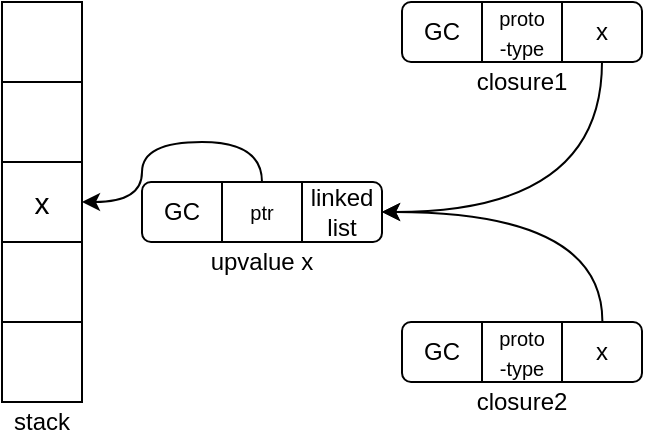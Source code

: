<mxfile version="14.6.13" type="device"><diagram id="Xo3VkaCbi4pffE3_uxUU" name="第 1 页"><mxGraphModel dx="716" dy="419" grid="1" gridSize="10" guides="1" tooltips="1" connect="1" arrows="1" fold="1" page="1" pageScale="1" pageWidth="827" pageHeight="1169" math="0" shadow="0"><root><mxCell id="0"/><mxCell id="1" parent="0"/><mxCell id="5mRkEg_WZI2e7y_wm5Kz-14" value="" style="group" vertex="1" connectable="0" parent="1"><mxGeometry x="320" y="160" width="40" height="220" as="geometry"/></mxCell><mxCell id="5mRkEg_WZI2e7y_wm5Kz-8" value="" style="rounded=0;whiteSpace=wrap;html=1;" vertex="1" parent="5mRkEg_WZI2e7y_wm5Kz-14"><mxGeometry y="160" width="40" height="40" as="geometry"/></mxCell><mxCell id="5mRkEg_WZI2e7y_wm5Kz-9" value="" style="rounded=0;whiteSpace=wrap;html=1;" vertex="1" parent="5mRkEg_WZI2e7y_wm5Kz-14"><mxGeometry y="120" width="40" height="40" as="geometry"/></mxCell><mxCell id="5mRkEg_WZI2e7y_wm5Kz-10" value="&lt;font style=&quot;font-size: 15px&quot;&gt;x&lt;/font&gt;" style="rounded=0;whiteSpace=wrap;html=1;" vertex="1" parent="5mRkEg_WZI2e7y_wm5Kz-14"><mxGeometry y="80" width="40" height="40" as="geometry"/></mxCell><mxCell id="5mRkEg_WZI2e7y_wm5Kz-11" value="" style="rounded=0;whiteSpace=wrap;html=1;" vertex="1" parent="5mRkEg_WZI2e7y_wm5Kz-14"><mxGeometry y="40" width="40" height="40" as="geometry"/></mxCell><mxCell id="5mRkEg_WZI2e7y_wm5Kz-12" value="" style="rounded=0;whiteSpace=wrap;html=1;" vertex="1" parent="5mRkEg_WZI2e7y_wm5Kz-14"><mxGeometry width="40" height="40" as="geometry"/></mxCell><mxCell id="5mRkEg_WZI2e7y_wm5Kz-13" value="stack" style="text;html=1;strokeColor=none;fillColor=none;align=center;verticalAlign=middle;whiteSpace=wrap;rounded=0;" vertex="1" parent="5mRkEg_WZI2e7y_wm5Kz-14"><mxGeometry y="200" width="40" height="20" as="geometry"/></mxCell><mxCell id="5mRkEg_WZI2e7y_wm5Kz-22" value="" style="group" vertex="1" connectable="0" parent="1"><mxGeometry x="520" y="160" width="120" height="50" as="geometry"/></mxCell><mxCell id="5mRkEg_WZI2e7y_wm5Kz-6" value="" style="group" vertex="1" connectable="0" parent="5mRkEg_WZI2e7y_wm5Kz-22"><mxGeometry width="120" height="50" as="geometry"/></mxCell><mxCell id="5mRkEg_WZI2e7y_wm5Kz-2" value="" style="rounded=1;whiteSpace=wrap;html=1;" vertex="1" parent="5mRkEg_WZI2e7y_wm5Kz-6"><mxGeometry width="120" height="30" as="geometry"/></mxCell><mxCell id="5mRkEg_WZI2e7y_wm5Kz-4" value="closure1" style="text;html=1;strokeColor=none;fillColor=none;align=center;verticalAlign=middle;whiteSpace=wrap;rounded=0;" vertex="1" parent="5mRkEg_WZI2e7y_wm5Kz-6"><mxGeometry y="30" width="120" height="20" as="geometry"/></mxCell><mxCell id="5mRkEg_WZI2e7y_wm5Kz-21" value="" style="endArrow=none;html=1;" edge="1" parent="5mRkEg_WZI2e7y_wm5Kz-6"><mxGeometry width="50" height="50" relative="1" as="geometry"><mxPoint x="80" y="30" as="sourcePoint"/><mxPoint x="80" as="targetPoint"/></mxGeometry></mxCell><mxCell id="5mRkEg_WZI2e7y_wm5Kz-23" value="GC" style="text;html=1;strokeColor=none;fillColor=none;align=center;verticalAlign=middle;whiteSpace=wrap;rounded=0;" vertex="1" parent="5mRkEg_WZI2e7y_wm5Kz-6"><mxGeometry y="5" width="40" height="20" as="geometry"/></mxCell><mxCell id="5mRkEg_WZI2e7y_wm5Kz-24" value="&lt;font style=&quot;font-size: 10px&quot;&gt;proto&lt;br&gt;-type&lt;/font&gt;" style="text;html=1;strokeColor=none;fillColor=none;align=center;verticalAlign=middle;whiteSpace=wrap;rounded=0;" vertex="1" parent="5mRkEg_WZI2e7y_wm5Kz-6"><mxGeometry x="40" y="5" width="40" height="20" as="geometry"/></mxCell><mxCell id="5mRkEg_WZI2e7y_wm5Kz-25" value="x" style="text;html=1;strokeColor=none;fillColor=none;align=center;verticalAlign=middle;whiteSpace=wrap;rounded=0;" vertex="1" parent="5mRkEg_WZI2e7y_wm5Kz-6"><mxGeometry x="80" y="5" width="40" height="20" as="geometry"/></mxCell><mxCell id="5mRkEg_WZI2e7y_wm5Kz-20" value="" style="endArrow=none;html=1;" edge="1" parent="5mRkEg_WZI2e7y_wm5Kz-22"><mxGeometry width="50" height="50" relative="1" as="geometry"><mxPoint x="40" y="30" as="sourcePoint"/><mxPoint x="40" as="targetPoint"/></mxGeometry></mxCell><mxCell id="5mRkEg_WZI2e7y_wm5Kz-26" value="" style="group" vertex="1" connectable="0" parent="1"><mxGeometry x="520" y="320" width="120" height="50" as="geometry"/></mxCell><mxCell id="5mRkEg_WZI2e7y_wm5Kz-27" value="" style="group" vertex="1" connectable="0" parent="5mRkEg_WZI2e7y_wm5Kz-26"><mxGeometry width="120" height="50" as="geometry"/></mxCell><mxCell id="5mRkEg_WZI2e7y_wm5Kz-28" value="" style="rounded=1;whiteSpace=wrap;html=1;" vertex="1" parent="5mRkEg_WZI2e7y_wm5Kz-27"><mxGeometry width="120" height="30" as="geometry"/></mxCell><mxCell id="5mRkEg_WZI2e7y_wm5Kz-29" value="closure2" style="text;html=1;strokeColor=none;fillColor=none;align=center;verticalAlign=middle;whiteSpace=wrap;rounded=0;" vertex="1" parent="5mRkEg_WZI2e7y_wm5Kz-27"><mxGeometry y="30" width="120" height="20" as="geometry"/></mxCell><mxCell id="5mRkEg_WZI2e7y_wm5Kz-30" value="" style="endArrow=none;html=1;" edge="1" parent="5mRkEg_WZI2e7y_wm5Kz-27"><mxGeometry width="50" height="50" relative="1" as="geometry"><mxPoint x="80" y="30" as="sourcePoint"/><mxPoint x="80" as="targetPoint"/></mxGeometry></mxCell><mxCell id="5mRkEg_WZI2e7y_wm5Kz-31" value="GC" style="text;html=1;strokeColor=none;fillColor=none;align=center;verticalAlign=middle;whiteSpace=wrap;rounded=0;" vertex="1" parent="5mRkEg_WZI2e7y_wm5Kz-27"><mxGeometry y="5" width="40" height="20" as="geometry"/></mxCell><mxCell id="5mRkEg_WZI2e7y_wm5Kz-32" value="&lt;font style=&quot;font-size: 10px&quot;&gt;proto&lt;br&gt;-type&lt;/font&gt;" style="text;html=1;strokeColor=none;fillColor=none;align=center;verticalAlign=middle;whiteSpace=wrap;rounded=0;" vertex="1" parent="5mRkEg_WZI2e7y_wm5Kz-27"><mxGeometry x="40" y="5" width="40" height="20" as="geometry"/></mxCell><mxCell id="5mRkEg_WZI2e7y_wm5Kz-33" value="x" style="text;html=1;strokeColor=none;fillColor=none;align=center;verticalAlign=middle;whiteSpace=wrap;rounded=0;" vertex="1" parent="5mRkEg_WZI2e7y_wm5Kz-27"><mxGeometry x="80" y="5" width="40" height="20" as="geometry"/></mxCell><mxCell id="5mRkEg_WZI2e7y_wm5Kz-34" value="" style="endArrow=none;html=1;" edge="1" parent="5mRkEg_WZI2e7y_wm5Kz-26"><mxGeometry width="50" height="50" relative="1" as="geometry"><mxPoint x="40" y="30" as="sourcePoint"/><mxPoint x="40" as="targetPoint"/></mxGeometry></mxCell><mxCell id="5mRkEg_WZI2e7y_wm5Kz-35" value="" style="group" vertex="1" connectable="0" parent="1"><mxGeometry x="390" y="250" width="120" height="50" as="geometry"/></mxCell><mxCell id="5mRkEg_WZI2e7y_wm5Kz-36" value="" style="group" vertex="1" connectable="0" parent="5mRkEg_WZI2e7y_wm5Kz-35"><mxGeometry width="120" height="50" as="geometry"/></mxCell><mxCell id="5mRkEg_WZI2e7y_wm5Kz-37" value="" style="rounded=1;whiteSpace=wrap;html=1;" vertex="1" parent="5mRkEg_WZI2e7y_wm5Kz-36"><mxGeometry width="120" height="30" as="geometry"/></mxCell><mxCell id="5mRkEg_WZI2e7y_wm5Kz-38" value="upvalue x" style="text;html=1;strokeColor=none;fillColor=none;align=center;verticalAlign=middle;whiteSpace=wrap;rounded=0;" vertex="1" parent="5mRkEg_WZI2e7y_wm5Kz-36"><mxGeometry y="30" width="120" height="20" as="geometry"/></mxCell><mxCell id="5mRkEg_WZI2e7y_wm5Kz-39" value="" style="endArrow=none;html=1;" edge="1" parent="5mRkEg_WZI2e7y_wm5Kz-36"><mxGeometry width="50" height="50" relative="1" as="geometry"><mxPoint x="80" y="30" as="sourcePoint"/><mxPoint x="80" as="targetPoint"/></mxGeometry></mxCell><mxCell id="5mRkEg_WZI2e7y_wm5Kz-40" value="GC" style="text;html=1;strokeColor=none;fillColor=none;align=center;verticalAlign=middle;whiteSpace=wrap;rounded=0;" vertex="1" parent="5mRkEg_WZI2e7y_wm5Kz-36"><mxGeometry y="5" width="40" height="20" as="geometry"/></mxCell><mxCell id="5mRkEg_WZI2e7y_wm5Kz-41" value="&lt;span style=&quot;font-size: 10px&quot;&gt;ptr&lt;/span&gt;" style="text;html=1;strokeColor=none;fillColor=none;align=center;verticalAlign=middle;whiteSpace=wrap;rounded=0;" vertex="1" parent="5mRkEg_WZI2e7y_wm5Kz-36"><mxGeometry x="40" y="5" width="40" height="20" as="geometry"/></mxCell><mxCell id="5mRkEg_WZI2e7y_wm5Kz-42" value="linked&lt;br&gt;list" style="text;html=1;strokeColor=none;fillColor=none;align=center;verticalAlign=middle;whiteSpace=wrap;rounded=0;" vertex="1" parent="5mRkEg_WZI2e7y_wm5Kz-36"><mxGeometry x="80" y="5" width="40" height="20" as="geometry"/></mxCell><mxCell id="5mRkEg_WZI2e7y_wm5Kz-43" value="" style="endArrow=none;html=1;" edge="1" parent="5mRkEg_WZI2e7y_wm5Kz-35"><mxGeometry width="50" height="50" relative="1" as="geometry"><mxPoint x="40" y="30" as="sourcePoint"/><mxPoint x="40" as="targetPoint"/></mxGeometry></mxCell><mxCell id="5mRkEg_WZI2e7y_wm5Kz-45" style="edgeStyle=orthogonalEdgeStyle;curved=1;rounded=0;orthogonalLoop=1;jettySize=auto;html=1;entryX=1;entryY=0.5;entryDx=0;entryDy=0;" edge="1" parent="1" source="5mRkEg_WZI2e7y_wm5Kz-37" target="5mRkEg_WZI2e7y_wm5Kz-10"><mxGeometry relative="1" as="geometry"><Array as="points"><mxPoint x="450" y="230"/><mxPoint x="390" y="230"/><mxPoint x="390" y="260"/></Array></mxGeometry></mxCell><mxCell id="5mRkEg_WZI2e7y_wm5Kz-49" style="edgeStyle=orthogonalEdgeStyle;curved=1;rounded=0;orthogonalLoop=1;jettySize=auto;html=1;entryX=1;entryY=0.5;entryDx=0;entryDy=0;" edge="1" parent="1" target="5mRkEg_WZI2e7y_wm5Kz-42"><mxGeometry relative="1" as="geometry"><mxPoint x="620" y="190" as="sourcePoint"/><Array as="points"><mxPoint x="620" y="265"/></Array></mxGeometry></mxCell><mxCell id="5mRkEg_WZI2e7y_wm5Kz-52" style="edgeStyle=orthogonalEdgeStyle;curved=1;rounded=0;orthogonalLoop=1;jettySize=auto;html=1;exitX=0.835;exitY=-0.009;exitDx=0;exitDy=0;entryX=1;entryY=0.5;entryDx=0;entryDy=0;exitPerimeter=0;" edge="1" parent="1" source="5mRkEg_WZI2e7y_wm5Kz-28" target="5mRkEg_WZI2e7y_wm5Kz-42"><mxGeometry relative="1" as="geometry"/></mxCell></root></mxGraphModel></diagram></mxfile>